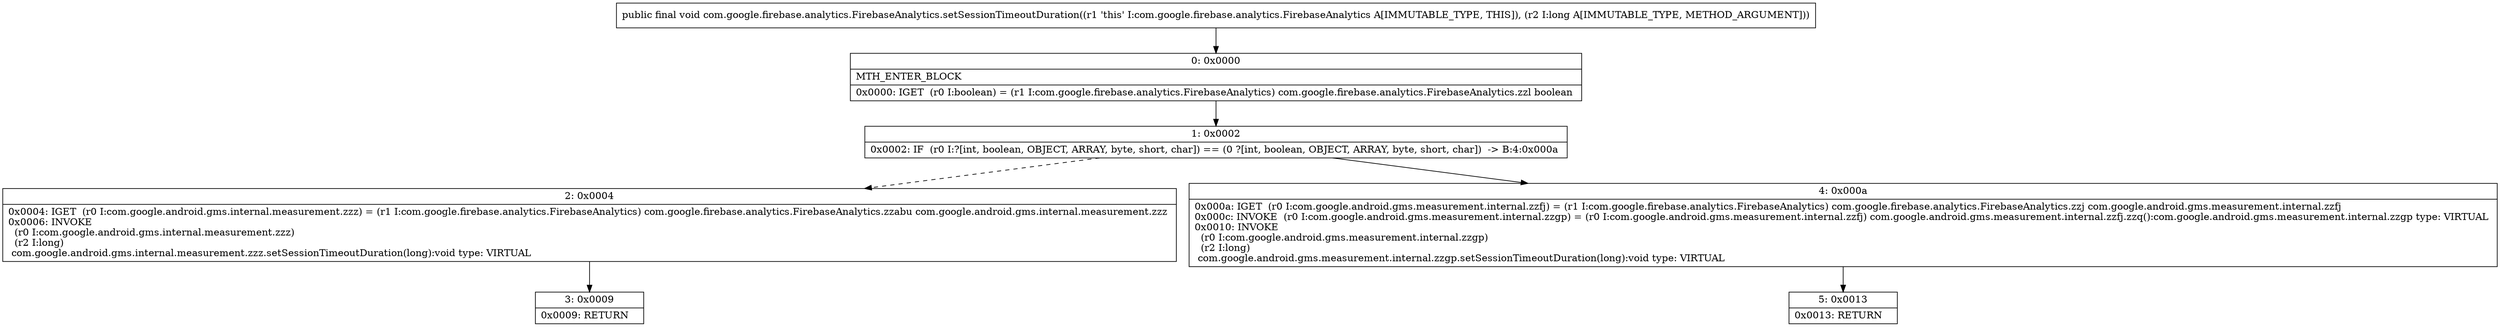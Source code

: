 digraph "CFG forcom.google.firebase.analytics.FirebaseAnalytics.setSessionTimeoutDuration(J)V" {
Node_0 [shape=record,label="{0\:\ 0x0000|MTH_ENTER_BLOCK\l|0x0000: IGET  (r0 I:boolean) = (r1 I:com.google.firebase.analytics.FirebaseAnalytics) com.google.firebase.analytics.FirebaseAnalytics.zzl boolean \l}"];
Node_1 [shape=record,label="{1\:\ 0x0002|0x0002: IF  (r0 I:?[int, boolean, OBJECT, ARRAY, byte, short, char]) == (0 ?[int, boolean, OBJECT, ARRAY, byte, short, char])  \-\> B:4:0x000a \l}"];
Node_2 [shape=record,label="{2\:\ 0x0004|0x0004: IGET  (r0 I:com.google.android.gms.internal.measurement.zzz) = (r1 I:com.google.firebase.analytics.FirebaseAnalytics) com.google.firebase.analytics.FirebaseAnalytics.zzabu com.google.android.gms.internal.measurement.zzz \l0x0006: INVOKE  \l  (r0 I:com.google.android.gms.internal.measurement.zzz)\l  (r2 I:long)\l com.google.android.gms.internal.measurement.zzz.setSessionTimeoutDuration(long):void type: VIRTUAL \l}"];
Node_3 [shape=record,label="{3\:\ 0x0009|0x0009: RETURN   \l}"];
Node_4 [shape=record,label="{4\:\ 0x000a|0x000a: IGET  (r0 I:com.google.android.gms.measurement.internal.zzfj) = (r1 I:com.google.firebase.analytics.FirebaseAnalytics) com.google.firebase.analytics.FirebaseAnalytics.zzj com.google.android.gms.measurement.internal.zzfj \l0x000c: INVOKE  (r0 I:com.google.android.gms.measurement.internal.zzgp) = (r0 I:com.google.android.gms.measurement.internal.zzfj) com.google.android.gms.measurement.internal.zzfj.zzq():com.google.android.gms.measurement.internal.zzgp type: VIRTUAL \l0x0010: INVOKE  \l  (r0 I:com.google.android.gms.measurement.internal.zzgp)\l  (r2 I:long)\l com.google.android.gms.measurement.internal.zzgp.setSessionTimeoutDuration(long):void type: VIRTUAL \l}"];
Node_5 [shape=record,label="{5\:\ 0x0013|0x0013: RETURN   \l}"];
MethodNode[shape=record,label="{public final void com.google.firebase.analytics.FirebaseAnalytics.setSessionTimeoutDuration((r1 'this' I:com.google.firebase.analytics.FirebaseAnalytics A[IMMUTABLE_TYPE, THIS]), (r2 I:long A[IMMUTABLE_TYPE, METHOD_ARGUMENT])) }"];
MethodNode -> Node_0;
Node_0 -> Node_1;
Node_1 -> Node_2[style=dashed];
Node_1 -> Node_4;
Node_2 -> Node_3;
Node_4 -> Node_5;
}

